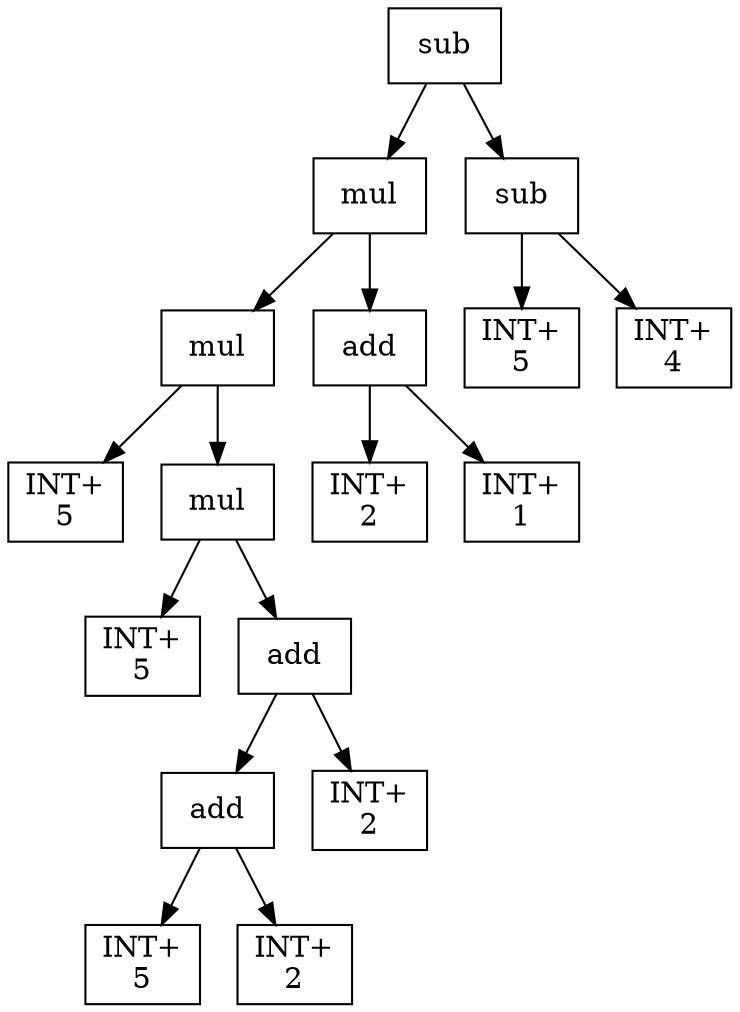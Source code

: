 digraph expr {
  node [shape=box];
  n1 [label="sub"];
  n2 [label="mul"];
  n3 [label="mul"];
  n4 [label="INT+\n5"];
  n5 [label="mul"];
  n6 [label="INT+\n5"];
  n7 [label="add"];
  n8 [label="add"];
  n9 [label="INT+\n5"];
  n10 [label="INT+\n2"];
  n8 -> n9;
  n8 -> n10;
  n11 [label="INT+\n2"];
  n7 -> n8;
  n7 -> n11;
  n5 -> n6;
  n5 -> n7;
  n3 -> n4;
  n3 -> n5;
  n12 [label="add"];
  n13 [label="INT+\n2"];
  n14 [label="INT+\n1"];
  n12 -> n13;
  n12 -> n14;
  n2 -> n3;
  n2 -> n12;
  n15 [label="sub"];
  n16 [label="INT+\n5"];
  n17 [label="INT+\n4"];
  n15 -> n16;
  n15 -> n17;
  n1 -> n2;
  n1 -> n15;
}